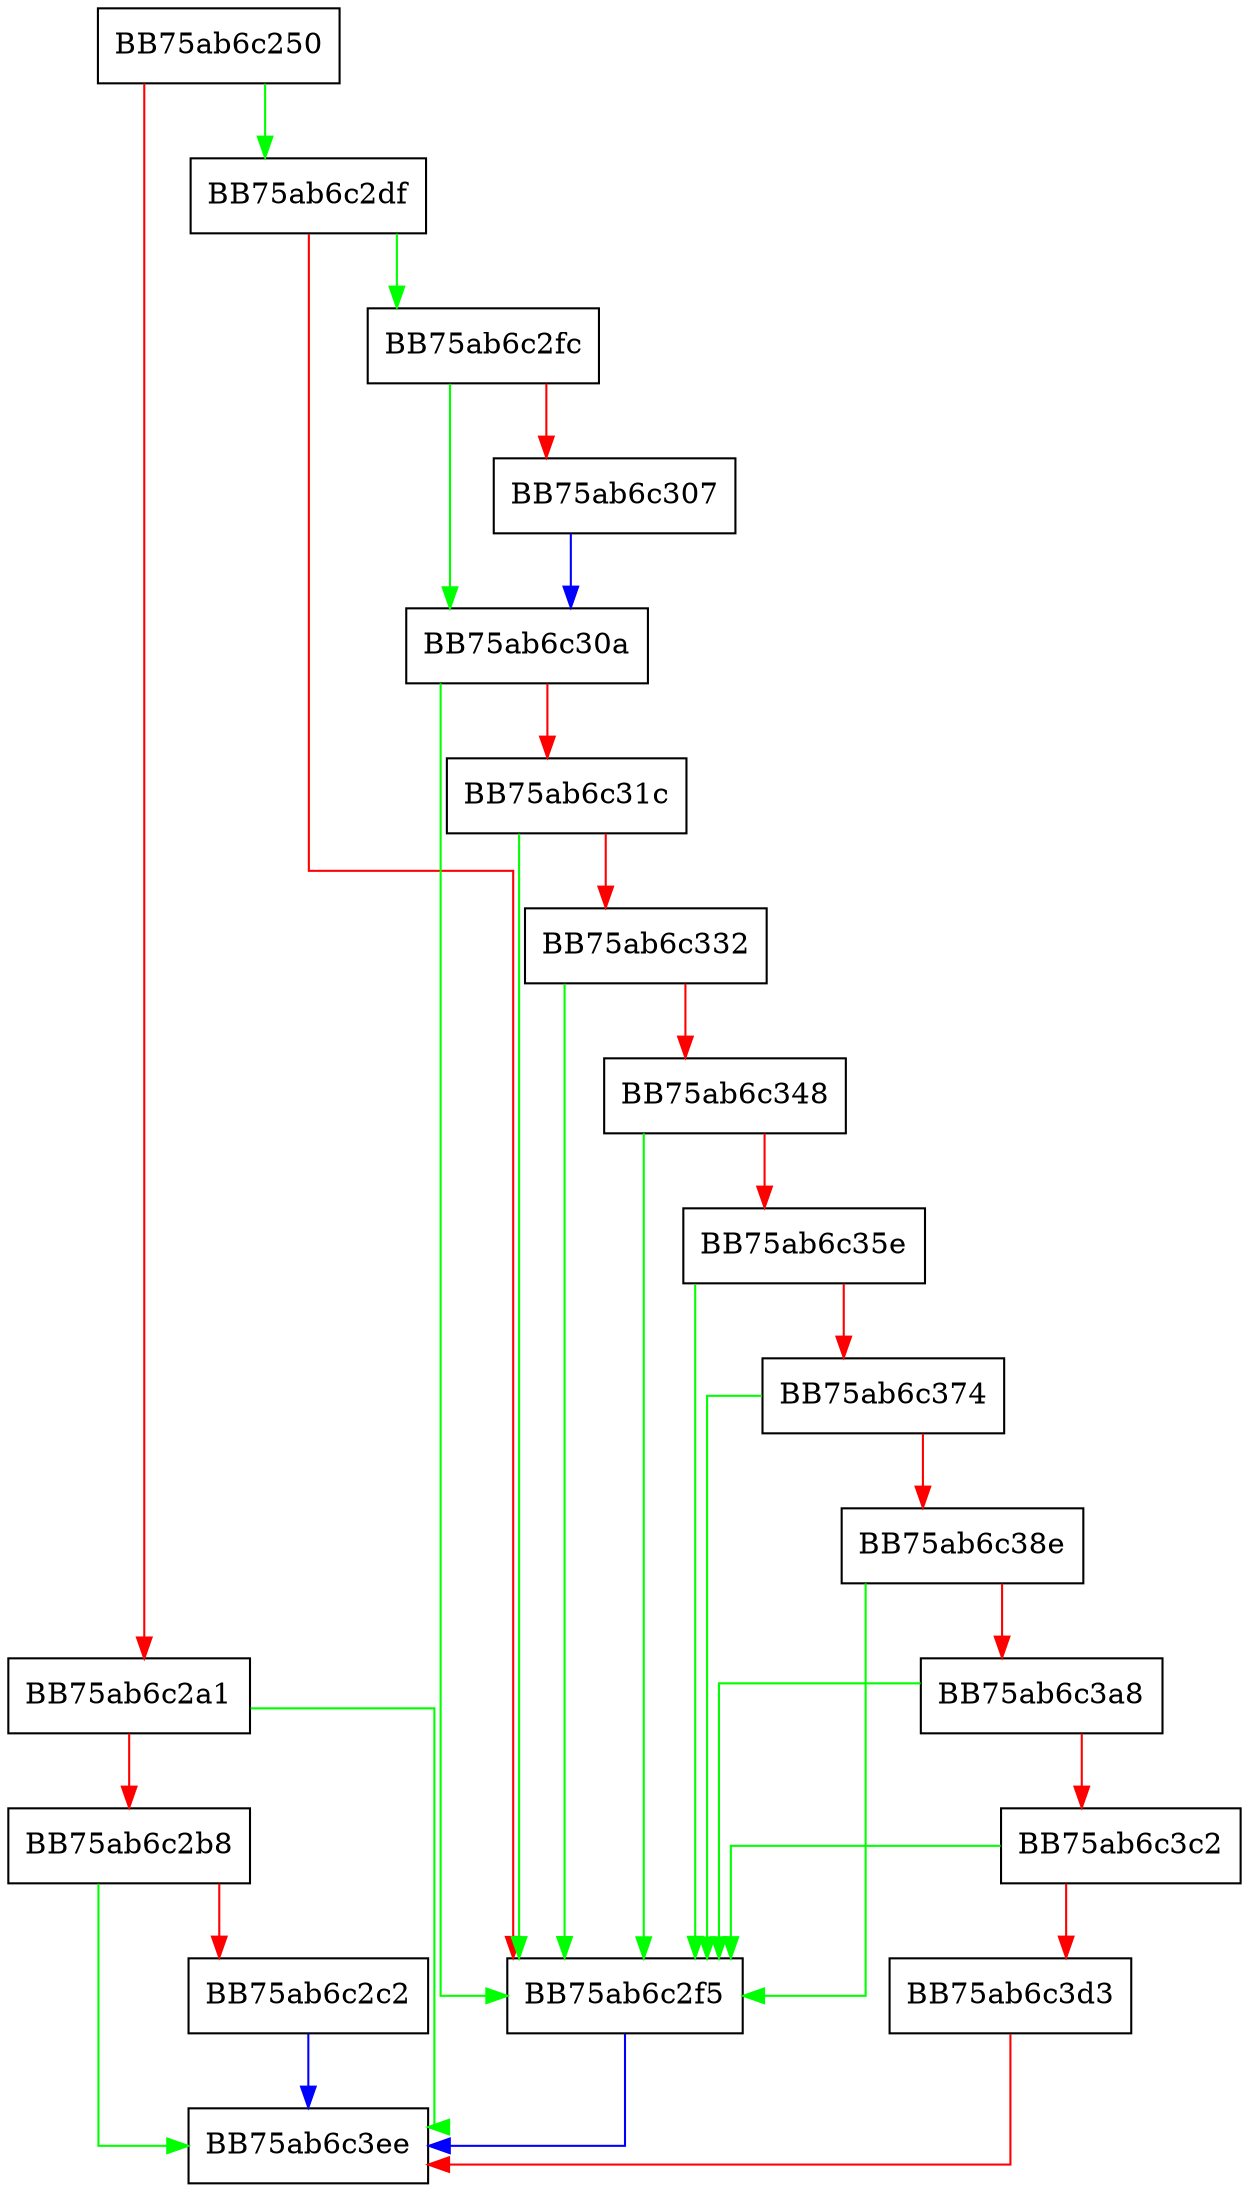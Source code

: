 digraph WriteSQLite {
  node [shape="box"];
  graph [splines=ortho];
  BB75ab6c250 -> BB75ab6c2df [color="green"];
  BB75ab6c250 -> BB75ab6c2a1 [color="red"];
  BB75ab6c2a1 -> BB75ab6c3ee [color="green"];
  BB75ab6c2a1 -> BB75ab6c2b8 [color="red"];
  BB75ab6c2b8 -> BB75ab6c3ee [color="green"];
  BB75ab6c2b8 -> BB75ab6c2c2 [color="red"];
  BB75ab6c2c2 -> BB75ab6c3ee [color="blue"];
  BB75ab6c2df -> BB75ab6c2fc [color="green"];
  BB75ab6c2df -> BB75ab6c2f5 [color="red"];
  BB75ab6c2f5 -> BB75ab6c3ee [color="blue"];
  BB75ab6c2fc -> BB75ab6c30a [color="green"];
  BB75ab6c2fc -> BB75ab6c307 [color="red"];
  BB75ab6c307 -> BB75ab6c30a [color="blue"];
  BB75ab6c30a -> BB75ab6c2f5 [color="green"];
  BB75ab6c30a -> BB75ab6c31c [color="red"];
  BB75ab6c31c -> BB75ab6c2f5 [color="green"];
  BB75ab6c31c -> BB75ab6c332 [color="red"];
  BB75ab6c332 -> BB75ab6c2f5 [color="green"];
  BB75ab6c332 -> BB75ab6c348 [color="red"];
  BB75ab6c348 -> BB75ab6c2f5 [color="green"];
  BB75ab6c348 -> BB75ab6c35e [color="red"];
  BB75ab6c35e -> BB75ab6c2f5 [color="green"];
  BB75ab6c35e -> BB75ab6c374 [color="red"];
  BB75ab6c374 -> BB75ab6c2f5 [color="green"];
  BB75ab6c374 -> BB75ab6c38e [color="red"];
  BB75ab6c38e -> BB75ab6c2f5 [color="green"];
  BB75ab6c38e -> BB75ab6c3a8 [color="red"];
  BB75ab6c3a8 -> BB75ab6c2f5 [color="green"];
  BB75ab6c3a8 -> BB75ab6c3c2 [color="red"];
  BB75ab6c3c2 -> BB75ab6c2f5 [color="green"];
  BB75ab6c3c2 -> BB75ab6c3d3 [color="red"];
  BB75ab6c3d3 -> BB75ab6c3ee [color="red"];
}